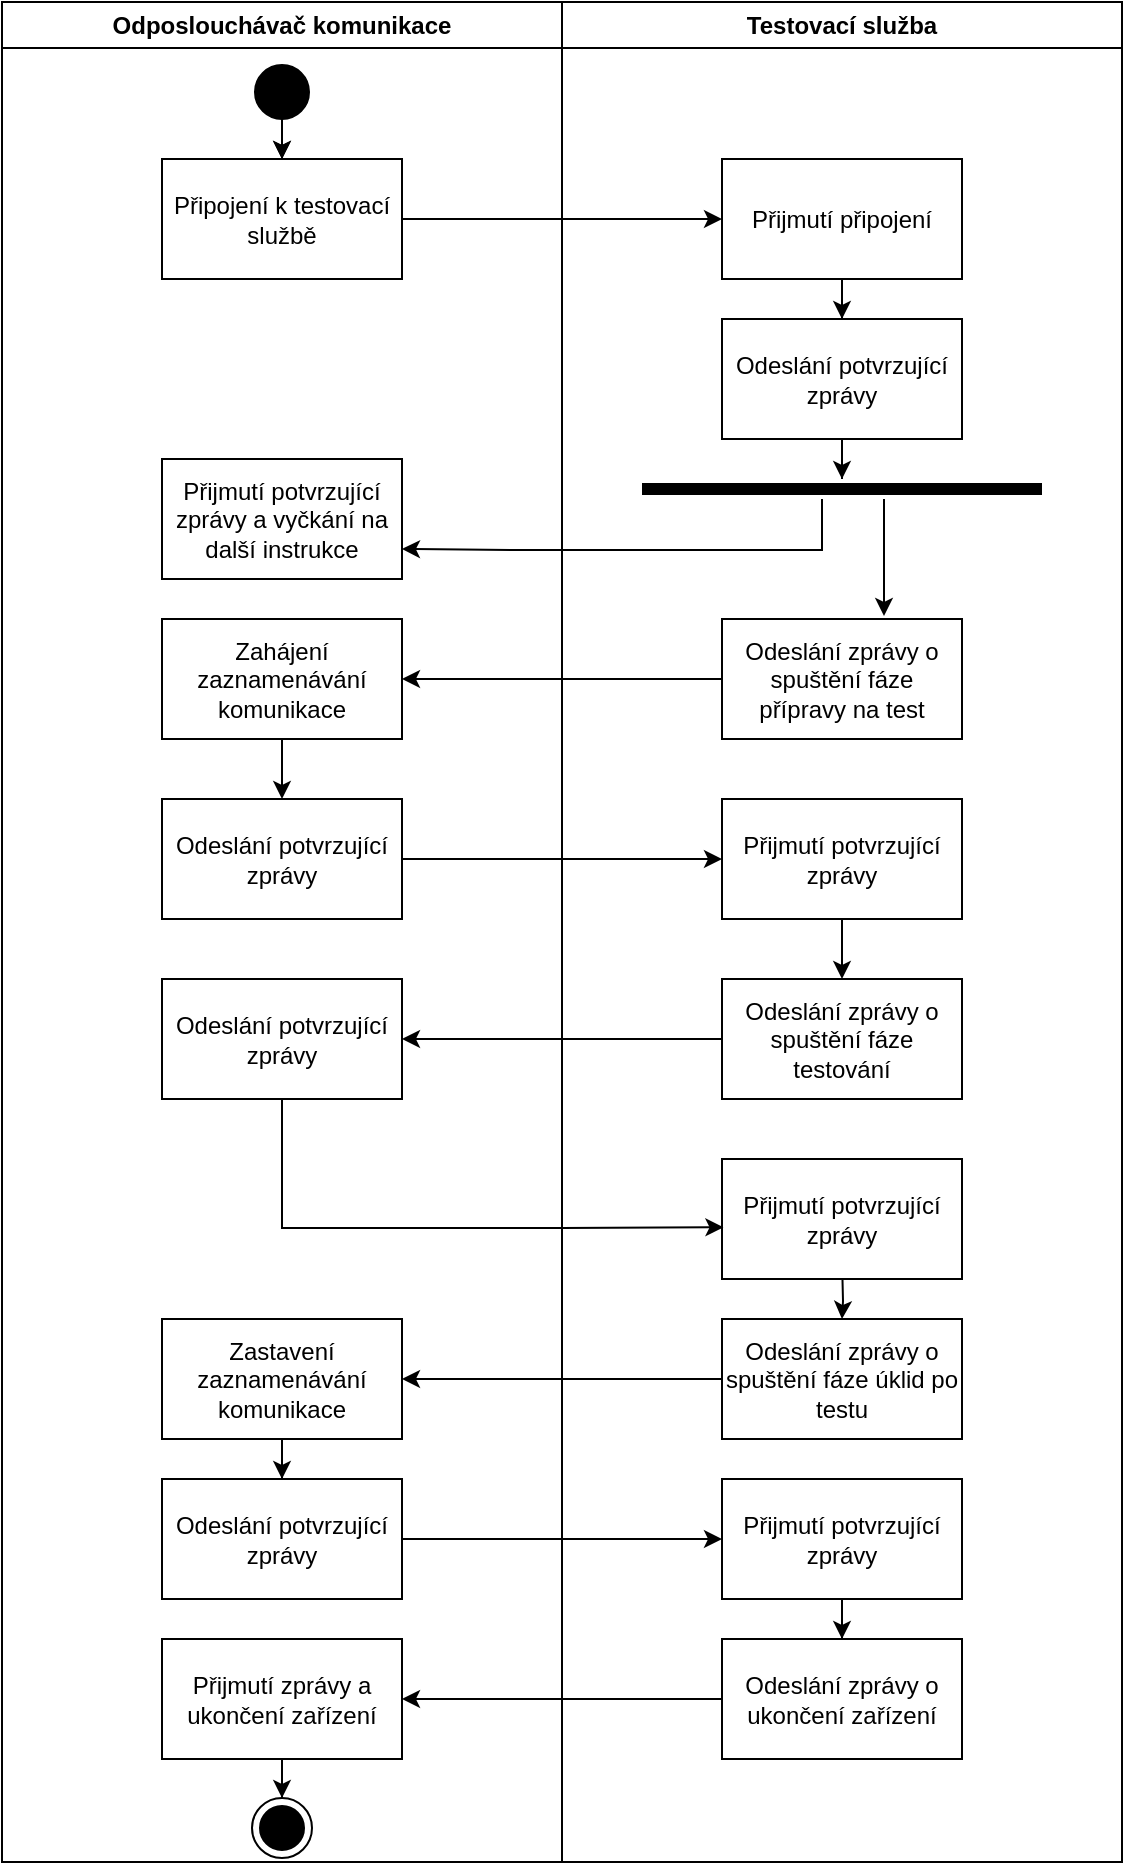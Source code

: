 <mxfile version="21.2.1" type="device">
  <diagram name="Page-1" id="KkXltk--4Qlm6cffHJfb">
    <mxGraphModel dx="2578" dy="1505" grid="1" gridSize="10" guides="1" tooltips="1" connect="1" arrows="1" fold="1" page="1" pageScale="1" pageWidth="827" pageHeight="1169" math="0" shadow="0">
      <root>
        <mxCell id="0" />
        <mxCell id="1" parent="0" />
        <mxCell id="m5uBOJ5qvGsPhOKfhb_N-3" value="Odposlouchávač komunikace" style="swimlane;whiteSpace=wrap;html=1;" parent="1" vertex="1">
          <mxGeometry x="140" y="10" width="280" height="930" as="geometry" />
        </mxCell>
        <mxCell id="m5uBOJ5qvGsPhOKfhb_N-5" value="Připojení k testovací službě" style="rounded=0;whiteSpace=wrap;html=1;" parent="m5uBOJ5qvGsPhOKfhb_N-3" vertex="1">
          <mxGeometry x="80" y="78.5" width="120" height="60" as="geometry" />
        </mxCell>
        <mxCell id="m5uBOJ5qvGsPhOKfhb_N-8" style="edgeStyle=orthogonalEdgeStyle;rounded=0;orthogonalLoop=1;jettySize=auto;html=1;" parent="m5uBOJ5qvGsPhOKfhb_N-3" source="m5uBOJ5qvGsPhOKfhb_N-6" target="m5uBOJ5qvGsPhOKfhb_N-5" edge="1">
          <mxGeometry relative="1" as="geometry" />
        </mxCell>
        <mxCell id="m5uBOJ5qvGsPhOKfhb_N-79" value="" style="edgeStyle=orthogonalEdgeStyle;rounded=0;orthogonalLoop=1;jettySize=auto;html=1;" parent="m5uBOJ5qvGsPhOKfhb_N-3" source="m5uBOJ5qvGsPhOKfhb_N-6" target="m5uBOJ5qvGsPhOKfhb_N-5" edge="1">
          <mxGeometry relative="1" as="geometry" />
        </mxCell>
        <mxCell id="m5uBOJ5qvGsPhOKfhb_N-6" value="" style="ellipse;whiteSpace=wrap;html=1;aspect=fixed;fillColor=#000000;" parent="m5uBOJ5qvGsPhOKfhb_N-3" vertex="1">
          <mxGeometry x="126.5" y="31.5" width="27" height="27" as="geometry" />
        </mxCell>
        <mxCell id="m5uBOJ5qvGsPhOKfhb_N-30" style="edgeStyle=orthogonalEdgeStyle;rounded=0;orthogonalLoop=1;jettySize=auto;html=1;" parent="m5uBOJ5qvGsPhOKfhb_N-3" source="m5uBOJ5qvGsPhOKfhb_N-26" target="m5uBOJ5qvGsPhOKfhb_N-28" edge="1">
          <mxGeometry relative="1" as="geometry" />
        </mxCell>
        <mxCell id="m5uBOJ5qvGsPhOKfhb_N-26" value="Zahájení zaznamenávání komunikace" style="rounded=0;whiteSpace=wrap;html=1;" parent="m5uBOJ5qvGsPhOKfhb_N-3" vertex="1">
          <mxGeometry x="80" y="308.5" width="120" height="60" as="geometry" />
        </mxCell>
        <mxCell id="m5uBOJ5qvGsPhOKfhb_N-28" value="Odeslání potvrzující zprávy" style="rounded=0;whiteSpace=wrap;html=1;" parent="m5uBOJ5qvGsPhOKfhb_N-3" vertex="1">
          <mxGeometry x="80" y="398.5" width="120" height="60" as="geometry" />
        </mxCell>
        <mxCell id="m5uBOJ5qvGsPhOKfhb_N-41" value="Odeslání potvrzující zprávy" style="rounded=0;whiteSpace=wrap;html=1;" parent="m5uBOJ5qvGsPhOKfhb_N-3" vertex="1">
          <mxGeometry x="80" y="488.5" width="120" height="60" as="geometry" />
        </mxCell>
        <mxCell id="m5uBOJ5qvGsPhOKfhb_N-53" style="edgeStyle=orthogonalEdgeStyle;rounded=0;orthogonalLoop=1;jettySize=auto;html=1;entryX=0.5;entryY=0;entryDx=0;entryDy=0;" parent="m5uBOJ5qvGsPhOKfhb_N-3" source="m5uBOJ5qvGsPhOKfhb_N-50" target="m5uBOJ5qvGsPhOKfhb_N-52" edge="1">
          <mxGeometry relative="1" as="geometry" />
        </mxCell>
        <mxCell id="m5uBOJ5qvGsPhOKfhb_N-50" value="Zastavení zaznamenávání komunikace" style="rounded=0;whiteSpace=wrap;html=1;" parent="m5uBOJ5qvGsPhOKfhb_N-3" vertex="1">
          <mxGeometry x="80" y="658.5" width="120" height="60" as="geometry" />
        </mxCell>
        <mxCell id="m5uBOJ5qvGsPhOKfhb_N-52" value="Odeslání potvrzující zprávy" style="rounded=0;whiteSpace=wrap;html=1;" parent="m5uBOJ5qvGsPhOKfhb_N-3" vertex="1">
          <mxGeometry x="80" y="738.5" width="120" height="60" as="geometry" />
        </mxCell>
        <mxCell id="m5uBOJ5qvGsPhOKfhb_N-72" value="Přijmutí potvrzující zprávy a vyčkání na další instrukce" style="rounded=0;whiteSpace=wrap;html=1;" parent="m5uBOJ5qvGsPhOKfhb_N-3" vertex="1">
          <mxGeometry x="80" y="228.5" width="120" height="60" as="geometry" />
        </mxCell>
        <mxCell id="oFidPCXsF8IUjtAiDOpY-23" style="edgeStyle=orthogonalEdgeStyle;rounded=0;orthogonalLoop=1;jettySize=auto;html=1;entryX=0.5;entryY=0;entryDx=0;entryDy=0;" edge="1" parent="m5uBOJ5qvGsPhOKfhb_N-3" source="m5uBOJ5qvGsPhOKfhb_N-83" target="m5uBOJ5qvGsPhOKfhb_N-86">
          <mxGeometry relative="1" as="geometry" />
        </mxCell>
        <mxCell id="m5uBOJ5qvGsPhOKfhb_N-83" value="Přijmutí zprávy a ukončení zařízení" style="rounded=0;whiteSpace=wrap;html=1;" parent="m5uBOJ5qvGsPhOKfhb_N-3" vertex="1">
          <mxGeometry x="80" y="818.5" width="120" height="60" as="geometry" />
        </mxCell>
        <mxCell id="m5uBOJ5qvGsPhOKfhb_N-86" value="" style="ellipse;html=1;shape=endState;fillColor=#000000;strokeColor=#000000;" parent="m5uBOJ5qvGsPhOKfhb_N-3" vertex="1">
          <mxGeometry x="125" y="898" width="30" height="30" as="geometry" />
        </mxCell>
        <mxCell id="m5uBOJ5qvGsPhOKfhb_N-4" value="Testovací služba" style="swimlane;whiteSpace=wrap;html=1;" parent="1" vertex="1">
          <mxGeometry x="420" y="10" width="280" height="930" as="geometry" />
        </mxCell>
        <mxCell id="m5uBOJ5qvGsPhOKfhb_N-18" style="edgeStyle=orthogonalEdgeStyle;rounded=0;orthogonalLoop=1;jettySize=auto;html=1;entryX=0.5;entryY=0;entryDx=0;entryDy=0;" parent="m5uBOJ5qvGsPhOKfhb_N-4" source="m5uBOJ5qvGsPhOKfhb_N-9" target="m5uBOJ5qvGsPhOKfhb_N-17" edge="1">
          <mxGeometry relative="1" as="geometry" />
        </mxCell>
        <mxCell id="m5uBOJ5qvGsPhOKfhb_N-9" value="Přijmutí připojení" style="rounded=0;whiteSpace=wrap;html=1;" parent="m5uBOJ5qvGsPhOKfhb_N-4" vertex="1">
          <mxGeometry x="80" y="78.5" width="120" height="60" as="geometry" />
        </mxCell>
        <mxCell id="m5uBOJ5qvGsPhOKfhb_N-76" style="edgeStyle=orthogonalEdgeStyle;rounded=0;orthogonalLoop=1;jettySize=auto;html=1;" parent="m5uBOJ5qvGsPhOKfhb_N-4" source="m5uBOJ5qvGsPhOKfhb_N-17" target="m5uBOJ5qvGsPhOKfhb_N-74" edge="1">
          <mxGeometry relative="1" as="geometry" />
        </mxCell>
        <mxCell id="m5uBOJ5qvGsPhOKfhb_N-17" value="Odeslání potvrzující zprávy" style="rounded=0;whiteSpace=wrap;html=1;" parent="m5uBOJ5qvGsPhOKfhb_N-4" vertex="1">
          <mxGeometry x="80" y="158.5" width="120" height="60" as="geometry" />
        </mxCell>
        <mxCell id="m5uBOJ5qvGsPhOKfhb_N-23" value="Odeslání zprávy o spuštění fáze přípravy na test" style="rounded=0;whiteSpace=wrap;html=1;" parent="m5uBOJ5qvGsPhOKfhb_N-4" vertex="1">
          <mxGeometry x="80" y="308.5" width="120" height="60" as="geometry" />
        </mxCell>
        <mxCell id="m5uBOJ5qvGsPhOKfhb_N-45" style="edgeStyle=orthogonalEdgeStyle;rounded=0;orthogonalLoop=1;jettySize=auto;html=1;entryX=0.5;entryY=0;entryDx=0;entryDy=0;" parent="m5uBOJ5qvGsPhOKfhb_N-4" source="m5uBOJ5qvGsPhOKfhb_N-31" target="m5uBOJ5qvGsPhOKfhb_N-40" edge="1">
          <mxGeometry relative="1" as="geometry" />
        </mxCell>
        <mxCell id="m5uBOJ5qvGsPhOKfhb_N-31" value="Přijmutí potvrzující zprávy" style="rounded=0;whiteSpace=wrap;html=1;" parent="m5uBOJ5qvGsPhOKfhb_N-4" vertex="1">
          <mxGeometry x="80" y="398.5" width="120" height="60" as="geometry" />
        </mxCell>
        <mxCell id="m5uBOJ5qvGsPhOKfhb_N-40" value="Odeslání zprávy o spuštění fáze testování" style="rounded=0;whiteSpace=wrap;html=1;" parent="m5uBOJ5qvGsPhOKfhb_N-4" vertex="1">
          <mxGeometry x="80" y="488.5" width="120" height="60" as="geometry" />
        </mxCell>
        <mxCell id="m5uBOJ5qvGsPhOKfhb_N-49" style="edgeStyle=orthogonalEdgeStyle;rounded=0;orthogonalLoop=1;jettySize=auto;html=1;" parent="m5uBOJ5qvGsPhOKfhb_N-4" target="m5uBOJ5qvGsPhOKfhb_N-48" edge="1">
          <mxGeometry relative="1" as="geometry">
            <mxPoint x="140" y="628.5" as="sourcePoint" />
          </mxGeometry>
        </mxCell>
        <mxCell id="m5uBOJ5qvGsPhOKfhb_N-46" value="Přijmutí potvrzující zprávy" style="rounded=0;whiteSpace=wrap;html=1;" parent="m5uBOJ5qvGsPhOKfhb_N-4" vertex="1">
          <mxGeometry x="80" y="578.5" width="120" height="60" as="geometry" />
        </mxCell>
        <mxCell id="m5uBOJ5qvGsPhOKfhb_N-48" value="Odeslání zprávy o spuštění fáze úklid po testu" style="rounded=0;whiteSpace=wrap;html=1;" parent="m5uBOJ5qvGsPhOKfhb_N-4" vertex="1">
          <mxGeometry x="80" y="658.5" width="120" height="60" as="geometry" />
        </mxCell>
        <mxCell id="m5uBOJ5qvGsPhOKfhb_N-84" style="edgeStyle=orthogonalEdgeStyle;rounded=0;orthogonalLoop=1;jettySize=auto;html=1;entryX=0.5;entryY=0;entryDx=0;entryDy=0;" parent="m5uBOJ5qvGsPhOKfhb_N-4" source="m5uBOJ5qvGsPhOKfhb_N-55" target="m5uBOJ5qvGsPhOKfhb_N-82" edge="1">
          <mxGeometry relative="1" as="geometry" />
        </mxCell>
        <mxCell id="m5uBOJ5qvGsPhOKfhb_N-55" value="Přijmutí potvrzující zprávy" style="rounded=0;whiteSpace=wrap;html=1;" parent="m5uBOJ5qvGsPhOKfhb_N-4" vertex="1">
          <mxGeometry x="80" y="738.5" width="120" height="60" as="geometry" />
        </mxCell>
        <mxCell id="oFidPCXsF8IUjtAiDOpY-21" style="edgeStyle=orthogonalEdgeStyle;rounded=0;orthogonalLoop=1;jettySize=auto;html=1;entryX=0.675;entryY=-0.025;entryDx=0;entryDy=0;entryPerimeter=0;" edge="1" parent="m5uBOJ5qvGsPhOKfhb_N-4" source="m5uBOJ5qvGsPhOKfhb_N-74" target="m5uBOJ5qvGsPhOKfhb_N-23">
          <mxGeometry relative="1" as="geometry">
            <Array as="points">
              <mxPoint x="161" y="260" />
              <mxPoint x="161" y="260" />
            </Array>
          </mxGeometry>
        </mxCell>
        <mxCell id="m5uBOJ5qvGsPhOKfhb_N-74" value="" style="shape=line;html=1;strokeWidth=6;strokeColor=#000000;" parent="m5uBOJ5qvGsPhOKfhb_N-4" vertex="1">
          <mxGeometry x="40" y="238.5" width="200" height="10" as="geometry" />
        </mxCell>
        <mxCell id="m5uBOJ5qvGsPhOKfhb_N-82" value="Odeslání zprávy o ukončení zařízení" style="rounded=0;whiteSpace=wrap;html=1;" parent="m5uBOJ5qvGsPhOKfhb_N-4" vertex="1">
          <mxGeometry x="80" y="818.5" width="120" height="60" as="geometry" />
        </mxCell>
        <mxCell id="m5uBOJ5qvGsPhOKfhb_N-16" style="edgeStyle=orthogonalEdgeStyle;rounded=0;orthogonalLoop=1;jettySize=auto;html=1;entryX=0;entryY=0.5;entryDx=0;entryDy=0;" parent="1" source="m5uBOJ5qvGsPhOKfhb_N-5" target="m5uBOJ5qvGsPhOKfhb_N-9" edge="1">
          <mxGeometry relative="1" as="geometry" />
        </mxCell>
        <mxCell id="m5uBOJ5qvGsPhOKfhb_N-27" style="edgeStyle=orthogonalEdgeStyle;rounded=0;orthogonalLoop=1;jettySize=auto;html=1;entryX=1;entryY=0.5;entryDx=0;entryDy=0;" parent="1" source="m5uBOJ5qvGsPhOKfhb_N-23" target="m5uBOJ5qvGsPhOKfhb_N-26" edge="1">
          <mxGeometry relative="1" as="geometry" />
        </mxCell>
        <mxCell id="m5uBOJ5qvGsPhOKfhb_N-32" style="edgeStyle=orthogonalEdgeStyle;rounded=0;orthogonalLoop=1;jettySize=auto;html=1;entryX=0;entryY=0.5;entryDx=0;entryDy=0;" parent="1" source="m5uBOJ5qvGsPhOKfhb_N-28" target="m5uBOJ5qvGsPhOKfhb_N-31" edge="1">
          <mxGeometry relative="1" as="geometry" />
        </mxCell>
        <mxCell id="m5uBOJ5qvGsPhOKfhb_N-42" style="edgeStyle=orthogonalEdgeStyle;rounded=0;orthogonalLoop=1;jettySize=auto;html=1;entryX=1;entryY=0.5;entryDx=0;entryDy=0;" parent="1" source="m5uBOJ5qvGsPhOKfhb_N-40" target="m5uBOJ5qvGsPhOKfhb_N-41" edge="1">
          <mxGeometry relative="1" as="geometry" />
        </mxCell>
        <mxCell id="m5uBOJ5qvGsPhOKfhb_N-51" style="edgeStyle=orthogonalEdgeStyle;rounded=0;orthogonalLoop=1;jettySize=auto;html=1;" parent="1" source="m5uBOJ5qvGsPhOKfhb_N-48" target="m5uBOJ5qvGsPhOKfhb_N-50" edge="1">
          <mxGeometry relative="1" as="geometry" />
        </mxCell>
        <mxCell id="m5uBOJ5qvGsPhOKfhb_N-57" style="edgeStyle=orthogonalEdgeStyle;rounded=0;orthogonalLoop=1;jettySize=auto;html=1;entryX=0;entryY=0.5;entryDx=0;entryDy=0;" parent="1" source="m5uBOJ5qvGsPhOKfhb_N-52" target="m5uBOJ5qvGsPhOKfhb_N-55" edge="1">
          <mxGeometry relative="1" as="geometry" />
        </mxCell>
        <mxCell id="m5uBOJ5qvGsPhOKfhb_N-85" style="edgeStyle=orthogonalEdgeStyle;rounded=0;orthogonalLoop=1;jettySize=auto;html=1;entryX=1;entryY=0.5;entryDx=0;entryDy=0;" parent="1" source="m5uBOJ5qvGsPhOKfhb_N-82" target="m5uBOJ5qvGsPhOKfhb_N-83" edge="1">
          <mxGeometry relative="1" as="geometry" />
        </mxCell>
        <mxCell id="oFidPCXsF8IUjtAiDOpY-17" style="edgeStyle=orthogonalEdgeStyle;rounded=0;orthogonalLoop=1;jettySize=auto;html=1;entryX=0.006;entryY=0.569;entryDx=0;entryDy=0;entryPerimeter=0;" edge="1" parent="1" source="m5uBOJ5qvGsPhOKfhb_N-41" target="m5uBOJ5qvGsPhOKfhb_N-46">
          <mxGeometry relative="1" as="geometry">
            <Array as="points">
              <mxPoint x="280" y="623" />
              <mxPoint x="420" y="623" />
            </Array>
          </mxGeometry>
        </mxCell>
        <mxCell id="oFidPCXsF8IUjtAiDOpY-18" style="edgeStyle=orthogonalEdgeStyle;rounded=0;orthogonalLoop=1;jettySize=auto;html=1;entryX=1;entryY=0.75;entryDx=0;entryDy=0;" edge="1" parent="1" source="m5uBOJ5qvGsPhOKfhb_N-74" target="m5uBOJ5qvGsPhOKfhb_N-72">
          <mxGeometry relative="1" as="geometry">
            <Array as="points">
              <mxPoint x="550" y="284" />
              <mxPoint x="400" y="284" />
            </Array>
          </mxGeometry>
        </mxCell>
      </root>
    </mxGraphModel>
  </diagram>
</mxfile>
